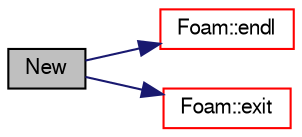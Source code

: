 digraph "New"
{
  bgcolor="transparent";
  edge [fontname="FreeSans",fontsize="10",labelfontname="FreeSans",labelfontsize="10"];
  node [fontname="FreeSans",fontsize="10",shape=record];
  rankdir="LR";
  Node563 [label="New",height=0.2,width=0.4,color="black", fillcolor="grey75", style="filled", fontcolor="black"];
  Node563 -> Node564 [color="midnightblue",fontsize="10",style="solid",fontname="FreeSans"];
  Node564 [label="Foam::endl",height=0.2,width=0.4,color="red",URL="$a21124.html#a2db8fe02a0d3909e9351bb4275b23ce4",tooltip="Add newline and flush stream. "];
  Node563 -> Node566 [color="midnightblue",fontsize="10",style="solid",fontname="FreeSans"];
  Node566 [label="Foam::exit",height=0.2,width=0.4,color="red",URL="$a21124.html#a06ca7250d8e89caf05243ec094843642"];
}
